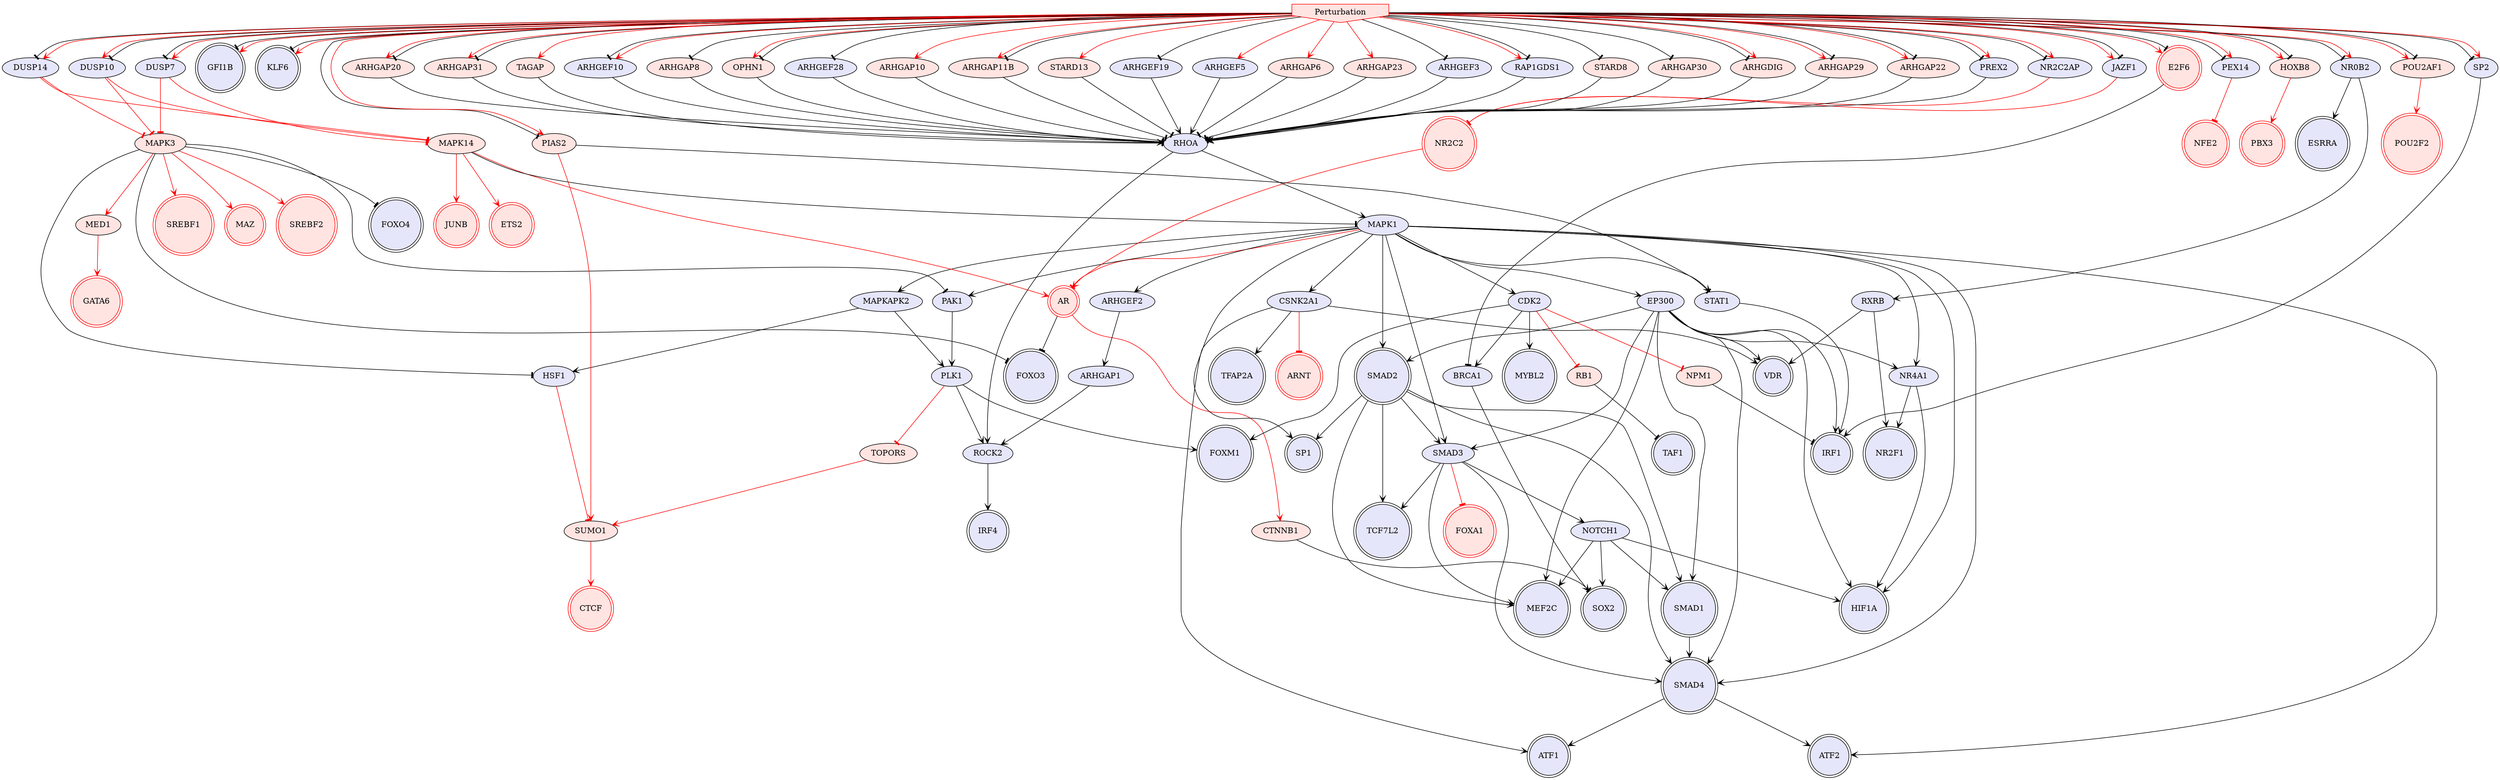 digraph {

NOTCH1->SOX2 [penwidth=1, color=black, arrowhead="vee"]
AR->FOXO3 [penwidth=1, color=black, arrowhead="tee"]
SMAD2->TCF7L2 [penwidth=1, color=black, arrowhead="vee"]
SMAD3->TCF7L2 [penwidth=1, color=black, arrowhead="vee"]
MAPK1->HIF1A [penwidth=1, color=black, arrowhead="vee"]
PLK1->FOXM1 [penwidth=1, color=black, arrowhead="vee"]
SMAD2->SP1 [penwidth=1, color=black, arrowhead="vee"]
MAPK14->MAPK1 [penwidth=1, color=black, arrowhead="tee"]
SMAD3->NOTCH1 [penwidth=1, color=black, arrowhead="vee"]
MAPK1->SMAD3 [penwidth=1, color=black, arrowhead="vee"]
MAPK1->SMAD2 [penwidth=1, color=black, arrowhead="vee"]
SMAD2->SMAD4 [penwidth=1, color=black, arrowhead="vee"]
SMAD3->SMAD4 [penwidth=1, color=black, arrowhead="vee"]
SMAD1->SMAD4 [penwidth=1, color=black, arrowhead="vee"]
SMAD3->MEF2C [penwidth=1, color=black, arrowhead="vee"]
NOTCH1->MEF2C [penwidth=1, color=black, arrowhead="vee"]
NOTCH1->HIF1A [penwidth=1, color=black, arrowhead="vee"]
SMAD4->ATF1 [penwidth=1, color=black, arrowhead="vee"]
NOTCH1->SMAD1 [penwidth=1, color=black, arrowhead="vee"]
NR0B2->RXRB [penwidth=1, color=black, arrowhead="vee"]
RXRB->VDR [penwidth=1, color=black, arrowhead="vee"]
RXRB->NR2F1 [penwidth=1, color=black, arrowhead="vee"]
NR0B2->ESRRA [penwidth=1, color=black, arrowhead="vee"]
MAPK1->MAPKAPK2 [penwidth=1, color=black, arrowhead="vee"]
CSNK2A1->TFAP2A [penwidth=1, color=black, arrowhead="vee"]
CSNK2A1->ATF1 [penwidth=1, color=black, arrowhead="vee"]
ROCK2->IRF4 [penwidth=1, color=black, arrowhead="vee"]
MAPK1->SMAD4 [penwidth=1, color=black, arrowhead="vee"]
SP2->IRF1 [penwidth=1, color=black, arrowhead="vee"]
CDK2->MYBL2 [penwidth=1, color=black, arrowhead="vee"]
CSNK2A1->VDR [penwidth=1, color=black, arrowhead="vee"]
MAPK1->CDK2 [penwidth=1, color=black, arrowhead="vee"]
MAPK1->CSNK2A1 [penwidth=1, color=black, arrowhead="vee"]
MAPK1->SP1 [penwidth=1, color=black, arrowhead="vee"]
MAPK1->ATF2 [penwidth=1, color=black, arrowhead="vee"]
MAPK3->FOXO3 [penwidth=1, color=black, arrowhead="tee"]
MAPKAPK2->PLK1 [penwidth=1, color=black, arrowhead="vee"]
MAPK3->FOXO4 [penwidth=1, color=black, arrowhead="tee"]
CDK2->FOXM1 [penwidth=1, color=black, arrowhead="vee"]
PLK1->ROCK2 [penwidth=1, color=black, arrowhead="vee"]
SMAD2->SMAD3 [penwidth=1, color=black, arrowhead="vee"]
SMAD4->ATF2 [penwidth=1, color=black, arrowhead="vee"]
RB1->TAF1 [penwidth=1, color=black, arrowhead="tee"]
SMAD2->MEF2C [penwidth=1, color=black, arrowhead="vee"]
SMAD2->SMAD1 [penwidth=1, color=black, arrowhead="vee"]
Perturbation->DUSP14 [penwidth=1, color=black, arrowhead="tee"]
Perturbation->GFI1B [penwidth=1, color=black, arrowhead="tee"]
Perturbation->KLF6 [penwidth=1, color=black, arrowhead="tee"]
Perturbation->NR0B2 [penwidth=1, color=black, arrowhead="tee"]
Perturbation->NR2C2AP [penwidth=1, color=black, arrowhead="tee"]
Perturbation->PEX14 [penwidth=1, color=black, arrowhead="tee"]
Perturbation->SP2 [penwidth=1, color=black, arrowhead="tee"]
CDK2->RB1 [penwidth=1, color=red, arrowhead="tee"]
SUMO1->CTCF [penwidth=1, color=red, arrowhead="vee"]
NR2C2->AR [penwidth=1, color=red, arrowhead="vee"]
HOXB8->PBX3 [penwidth=1, color=red, arrowhead="vee"]
SMAD3->FOXA1 [penwidth=1, color=red, arrowhead="tee"]
MAPK3->SREBF1 [penwidth=1, color=red, arrowhead="vee"]
MAPK14->JUNB [penwidth=1, color=red, arrowhead="vee"]
CSNK2A1->ARNT [penwidth=1, color=red, arrowhead="tee"]
MAPK1->AR [penwidth=1, color=red, arrowhead="tee"]
MAPK3->MAZ [penwidth=1, color=red, arrowhead="vee"]
MAPK3->MED1 [penwidth=1, color=red, arrowhead="vee"]
MAPK3->SREBF2 [penwidth=1, color=red, arrowhead="vee"]
PLK1->TOPORS [penwidth=1, color=red, arrowhead="tee"]
POU2AF1->POU2F2 [penwidth=1, color=red, arrowhead="vee"]
MAPK14->AR [penwidth=1, color=red, arrowhead="vee"]
DUSP14->MAPK3 [penwidth=1, color=red, arrowhead="tee"]
DUSP14->MAPK14 [penwidth=1, color=red, arrowhead="tee"]
MAPK14->ETS2 [penwidth=1, color=red, arrowhead="vee"]
NR2C2AP->NR2C2 [penwidth=1, color=red, arrowhead="tee"]
TOPORS->SUMO1 [penwidth=1, color=red, arrowhead="vee"]
MED1->GATA6 [penwidth=1, color=red, arrowhead="vee"]
PEX14->NFE2 [penwidth=1, color=red, arrowhead="tee"]
Perturbation->E2F6 [penwidth=1, color=red, arrowhead="vee"]
Perturbation->HOXB8 [penwidth=1, color=red, arrowhead="vee"]
Perturbation->POU2AF1 [penwidth=1, color=red, arrowhead="vee"]
EP300->SMAD2 [penwidth=1, color=black, arrowhead="vee"]
EP300->HIF1A [penwidth=1, color=black, arrowhead="vee"]
EP300->SMAD4 [penwidth=1, color=black, arrowhead="vee"]
NR4A1->NR2F1 [penwidth=1, color=black, arrowhead="vee"]
MAPK1->EP300 [penwidth=1, color=black, arrowhead="vee"]
EP300->SMAD3 [penwidth=1, color=black, arrowhead="vee"]
EP300->MEF2C [penwidth=1, color=black, arrowhead="vee"]
EP300->SMAD1 [penwidth=1, color=black, arrowhead="vee"]
MAPK3->PAK1 [penwidth=1, color=black, arrowhead="tee"]
PAK1->PLK1 [penwidth=1, color=black, arrowhead="vee"]
MAPK1->PAK1 [penwidth=1, color=black, arrowhead="vee"]
MAPK1->NR4A1 [penwidth=1, color=black, arrowhead="vee"]
EP300->NR4A1 [penwidth=1, color=black, arrowhead="vee"]
EP300->IRF1 [penwidth=1, color=black, arrowhead="vee"]
EP300->VDR [penwidth=1, color=black, arrowhead="vee"]
NR4A1->HIF1A [penwidth=1, color=black, arrowhead="vee"]
Perturbation->DUSP10 [penwidth=1, color=red, arrowhead="vee"]
Perturbation->GFI1B [penwidth=1, color=red, arrowhead="vee"]
Perturbation->KLF6 [penwidth=1, color=red, arrowhead="vee"]
Perturbation->NR0B2 [penwidth=1, color=red, arrowhead="vee"]
Perturbation->NR2C2AP [penwidth=1, color=red, arrowhead="vee"]
Perturbation->PEX14 [penwidth=1, color=red, arrowhead="vee"]
DUSP10->MAPK14 [penwidth=1, color=red, arrowhead="tee"]
PIAS2->SUMO1 [penwidth=1, color=red, arrowhead="vee"]
DUSP10->MAPK3 [penwidth=1, color=red, arrowhead="tee"]
Perturbation->E2F6 [penwidth=1, color=black, arrowhead="tee"]
Perturbation->HOXB8 [penwidth=1, color=black, arrowhead="tee"]
Perturbation->PIAS2 [penwidth=1, color=black, arrowhead="tee"]
Perturbation->POU2AF1 [penwidth=1, color=black, arrowhead="tee"]
STAT1->IRF1 [penwidth=1, color=black, arrowhead="vee"]
MAPK3->HSF1 [penwidth=1, color=black, arrowhead="tee"]
MAPK1->STAT1 [penwidth=1, color=black, arrowhead="vee"]
HSF1->SUMO1 [penwidth=1, color=red, arrowhead="tee"]
RHOA->ROCK2 [penwidth=1, color=black, arrowhead="vee"]
ARHGEF3->RHOA [penwidth=1, color=black, arrowhead="vee"]
CTNNB1->SOX2 [penwidth=1, color=black, arrowhead="tee"]
RHOA->MAPK1 [penwidth=1, color=black, arrowhead="vee"]
Perturbation->ARHGEF3 [penwidth=1, color=black, arrowhead="tee"]
Perturbation->DUSP7 [penwidth=1, color=black, arrowhead="tee"]
AR->CTNNB1 [penwidth=1, color=red, arrowhead="vee"]
DUSP7->MAPK14 [penwidth=1, color=red, arrowhead="tee"]
DUSP7->MAPK3 [penwidth=1, color=red, arrowhead="tee"]
Perturbation->PIAS2 [penwidth=1, color=red, arrowhead="vee"]
NPM1->IRF1 [penwidth=1, color=black, arrowhead="tee"]
Perturbation->DUSP10 [penwidth=1, color=black, arrowhead="tee"]
CDK2->NPM1 [penwidth=1, color=red, arrowhead="tee"]
E2F6->BRCA1 [penwidth=1, color=black, arrowhead="tee"]
BRCA1->SOX2 [penwidth=1, color=black, arrowhead="vee"]
ARHGAP1->ROCK2 [penwidth=1, color=black, arrowhead="vee"]
ARHGEF2->ARHGAP1 [penwidth=1, color=black, arrowhead="vee"]
CDK2->BRCA1 [penwidth=1, color=black, arrowhead="vee"]
MAPK1->ARHGEF2 [penwidth=1, color=black, arrowhead="vee"]
Perturbation->DUSP14 [penwidth=1, color=red, arrowhead="vee"]
Perturbation->JAZF1 [penwidth=1, color=red, arrowhead="vee"]
JAZF1->NR2C2 [penwidth=1, color=red, arrowhead="tee"]
RAP1GDS1->RHOA [penwidth=1, color=black, arrowhead="vee"]
Perturbation->RAP1GDS1 [penwidth=1, color=red, arrowhead="vee"]
Perturbation->SP2 [penwidth=1, color=red, arrowhead="vee"]
STARD8->RHOA [penwidth=1, color=black, arrowhead="tee"]
Perturbation->STARD8 [penwidth=1, color=black, arrowhead="tee"]
ARHGAP30->RHOA [penwidth=1, color=black, arrowhead="tee"]
Perturbation->ARHGAP30 [penwidth=1, color=black, arrowhead="tee"]
Perturbation->JAZF1 [penwidth=1, color=black, arrowhead="tee"]
ARHGDIG->RHOA [penwidth=1, color=black, arrowhead="tee"]
Perturbation->DUSP7 [penwidth=1, color=red, arrowhead="vee"]
Perturbation->ARHGDIG [penwidth=1, color=black, arrowhead="tee"]
MAPKAPK2->HSF1 [penwidth=1, color=black, arrowhead="vee"]
ARHGAP29->RHOA [penwidth=1, color=black, arrowhead="tee"]
Perturbation->ARHGAP29 [penwidth=1, color=red, arrowhead="vee"]
PIAS2->STAT1 [penwidth=1, color=black, arrowhead="tee"]
ARHGAP22->RHOA [penwidth=1, color=black, arrowhead="tee"]
Perturbation->ARHGAP22 [penwidth=1, color=red, arrowhead="vee"]
PREX2->RHOA [penwidth=1, color=black, arrowhead="vee"]
Perturbation->PREX2 [penwidth=1, color=black, arrowhead="tee"]
Perturbation->RAP1GDS1 [penwidth=1, color=black, arrowhead="tee"]
ARHGAP20->RHOA [penwidth=1, color=black, arrowhead="tee"]
Perturbation->ARHGAP20 [penwidth=1, color=red, arrowhead="vee"]
Perturbation->ARHGAP29 [penwidth=1, color=black, arrowhead="tee"]
ARHGAP31->RHOA [penwidth=1, color=black, arrowhead="tee"]
Perturbation->ARHGAP31 [penwidth=1, color=red, arrowhead="vee"]
TAGAP->RHOA [penwidth=1, color=black, arrowhead="tee"]
Perturbation->TAGAP [penwidth=1, color=red, arrowhead="vee"]
ARHGEF10->RHOA [penwidth=1, color=black, arrowhead="vee"]
Perturbation->ARHGEF10 [penwidth=1, color=black, arrowhead="tee"]
Perturbation->PREX2 [penwidth=1, color=red, arrowhead="vee"]
ARHGAP8->RHOA [penwidth=1, color=black, arrowhead="tee"]
Perturbation->ARHGAP8 [penwidth=1, color=black, arrowhead="tee"]
OPHN1->RHOA [penwidth=1, color=black, arrowhead="tee"]
Perturbation->OPHN1 [penwidth=1, color=red, arrowhead="vee"]
ARHGEF28->RHOA [penwidth=1, color=black, arrowhead="vee"]
Perturbation->ARHGEF28 [penwidth=1, color=black, arrowhead="tee"]
ARHGAP10->RHOA [penwidth=1, color=black, arrowhead="tee"]
Perturbation->ARHGAP10 [penwidth=1, color=red, arrowhead="vee"]
Perturbation->ARHGAP22 [penwidth=1, color=black, arrowhead="tee"]
ARHGAP11B->RHOA [penwidth=1, color=black, arrowhead="tee"]
Perturbation->ARHGAP11B [penwidth=1, color=red, arrowhead="vee"]
STARD13->RHOA [penwidth=1, color=black, arrowhead="tee"]
Perturbation->STARD13 [penwidth=1, color=red, arrowhead="vee"]
Perturbation->ARHGAP31 [penwidth=1, color=black, arrowhead="tee"]
Perturbation->OPHN1 [penwidth=1, color=black, arrowhead="tee"]
Perturbation->ARHGAP11B [penwidth=1, color=black, arrowhead="tee"]
Perturbation->ARHGDIG [penwidth=1, color=red, arrowhead="vee"]
Perturbation->ARHGEF10 [penwidth=1, color=red, arrowhead="vee"]
Perturbation->ARHGAP20 [penwidth=1, color=black, arrowhead="tee"]
ARHGEF19->RHOA [penwidth=1, color=black, arrowhead="vee"]
Perturbation->ARHGEF19 [penwidth=1, color=black, arrowhead="tee"]
ARHGEF5->RHOA [penwidth=1, color=black, arrowhead="vee"]
Perturbation->ARHGEF5 [penwidth=1, color=red, arrowhead="vee"]
ARHGAP6->RHOA [penwidth=1, color=black, arrowhead="tee"]
Perturbation->ARHGAP6 [penwidth=1, color=red, arrowhead="vee"]
ARHGAP23->RHOA [penwidth=1, color=black, arrowhead="tee"]
Perturbation->ARHGAP23 [penwidth=1, color=red, arrowhead="vee"]
Perturbation [style=filled, color=red, fillcolor=mistyrose, shape=invhouse];
CTCF [style=filled, color=red, fillcolor=mistyrose, shape=doublecircle];
FOXM1 [style=filled, color=black, fillcolor=lavender, shape=doublecircle];
JUNB [style=filled, color=red, fillcolor=mistyrose, shape=doublecircle];
ATF2 [style=filled, color=black, fillcolor=lavender, shape=doublecircle];
FOXO4 [style=filled, color=black, fillcolor=lavender, shape=doublecircle];
VDR [style=filled, color=black, fillcolor=lavender, shape=doublecircle];
NFE2 [style=filled, color=red, fillcolor=mistyrose, shape=doublecircle];
MYBL2 [style=filled, color=black, fillcolor=lavender, shape=doublecircle];
ESRRA [style=filled, color=black, fillcolor=lavender, shape=doublecircle];
MEF2C [style=filled, color=black, fillcolor=lavender, shape=doublecircle];
TAF1 [style=filled, color=black, fillcolor=lavender, shape=doublecircle];
ATF1 [style=filled, color=black, fillcolor=lavender, shape=doublecircle];
SP1 [style=filled, color=black, fillcolor=lavender, shape=doublecircle];
NR2C2 [style=filled, color=red, fillcolor=mistyrose, shape=doublecircle];
FOXO3 [style=filled, color=black, fillcolor=lavender, shape=doublecircle];
POU2F2 [style=filled, color=red, fillcolor=mistyrose, shape=doublecircle];
FOXA1 [style=filled, color=red, fillcolor=mistyrose, shape=doublecircle];
NR2F1 [style=filled, color=black, fillcolor=lavender, shape=doublecircle];
HIF1A [style=filled, color=black, fillcolor=lavender, shape=doublecircle];
IRF1 [style=filled, color=black, fillcolor=lavender, shape=doublecircle];
PBX3 [style=filled, color=red, fillcolor=mistyrose, shape=doublecircle];
SREBF2 [style=filled, color=red, fillcolor=mistyrose, shape=doublecircle];
GATA6 [style=filled, color=red, fillcolor=mistyrose, shape=doublecircle];
SMAD2 [style=filled, color=black, fillcolor=lavender, shape=doublecircle];
ARNT [style=filled, color=red, fillcolor=mistyrose, shape=doublecircle];
SREBF1 [style=filled, color=red, fillcolor=mistyrose, shape=doublecircle];
GFI1B [style=filled, color=black, fillcolor=lavender, shape=doublecircle];
KLF6 [style=filled, color=black, fillcolor=lavender, shape=doublecircle];
AR [style=filled, color=red, fillcolor=mistyrose, shape=doublecircle];
E2F6 [style=filled, color=red, fillcolor=mistyrose, shape=doublecircle];
SOX2 [style=filled, color=black, fillcolor=lavender, shape=doublecircle];
ETS2 [style=filled, color=red, fillcolor=mistyrose, shape=doublecircle];
SMAD1 [style=filled, color=black, fillcolor=lavender, shape=doublecircle];
MAZ [style=filled, color=red, fillcolor=mistyrose, shape=doublecircle];
TCF7L2 [style=filled, color=black, fillcolor=lavender, shape=doublecircle];
TFAP2A [style=filled, color=black, fillcolor=lavender, shape=doublecircle];
IRF4 [style=filled, color=black, fillcolor=lavender, shape=doublecircle];
SMAD4 [style=filled, color=black, fillcolor=lavender, shape=doublecircle];
NOTCH1 [style=filled, fillcolor=lavender];
SMAD3 [style=filled, fillcolor=lavender];
MAPK1 [style=filled, fillcolor=lavender];
PLK1 [style=filled, fillcolor=lavender];
MAPK14 [style=filled, fillcolor=mistyrose];
NR0B2 [style=filled, fillcolor=lavender];
RXRB [style=filled, fillcolor=lavender];
CSNK2A1 [style=filled, fillcolor=lavender];
ROCK2 [style=filled, fillcolor=lavender];
SP2 [style=filled, fillcolor=lavender];
CDK2 [style=filled, fillcolor=lavender];
MAPK3 [style=filled, fillcolor=mistyrose];
MAPKAPK2 [style=filled, fillcolor=lavender];
RB1 [style=filled, fillcolor=mistyrose];
SUMO1 [style=filled, fillcolor=mistyrose];
HOXB8 [style=filled, fillcolor=mistyrose];
POU2AF1 [style=filled, fillcolor=mistyrose];
DUSP14 [style=filled, fillcolor=lavender];
NR2C2AP [style=filled, fillcolor=lavender];
TOPORS [style=filled, fillcolor=mistyrose];
MED1 [style=filled, fillcolor=mistyrose];
PEX14 [style=filled, fillcolor=lavender];
EP300 [style=filled, fillcolor=lavender];
NR4A1 [style=filled, fillcolor=lavender];
PAK1 [style=filled, fillcolor=lavender];
DUSP10 [style=filled, fillcolor=lavender];
PIAS2 [style=filled, fillcolor=mistyrose];
STAT1 [style=filled, fillcolor=lavender];
HSF1 [style=filled, fillcolor=lavender];
RHOA [style=filled, fillcolor=lavender];
ARHGEF3 [style=filled, fillcolor=lavender];
CTNNB1 [style=filled, fillcolor=mistyrose];
DUSP7 [style=filled, fillcolor=lavender];
NPM1 [style=filled, fillcolor=mistyrose];
BRCA1 [style=filled, fillcolor=lavender];
ARHGAP1 [style=filled, fillcolor=lavender];
ARHGEF2 [style=filled, fillcolor=lavender];
JAZF1 [style=filled, fillcolor=lavender];
RAP1GDS1 [style=filled, fillcolor=lavender];
STARD8 [style=filled, fillcolor=mistyrose];
ARHGAP30 [style=filled, fillcolor=mistyrose];
ARHGDIG [style=filled, fillcolor=mistyrose];
ARHGAP29 [style=filled, fillcolor=mistyrose];
ARHGAP22 [style=filled, fillcolor=mistyrose];
PREX2 [style=filled, fillcolor=lavender];
ARHGAP20 [style=filled, fillcolor=mistyrose];
ARHGAP31 [style=filled, fillcolor=mistyrose];
TAGAP [style=filled, fillcolor=mistyrose];
ARHGEF10 [style=filled, fillcolor=lavender];
ARHGAP8 [style=filled, fillcolor=mistyrose];
OPHN1 [style=filled, fillcolor=mistyrose];
ARHGEF28 [style=filled, fillcolor=lavender];
ARHGAP10 [style=filled, fillcolor=mistyrose];
ARHGAP11B [style=filled, fillcolor=mistyrose];
STARD13 [style=filled, fillcolor=mistyrose];
ARHGEF19 [style=filled, fillcolor=lavender];
ARHGEF5 [style=filled, fillcolor=lavender];
ARHGAP6 [style=filled, fillcolor=mistyrose];
ARHGAP23 [style=filled, fillcolor=mistyrose];


}
